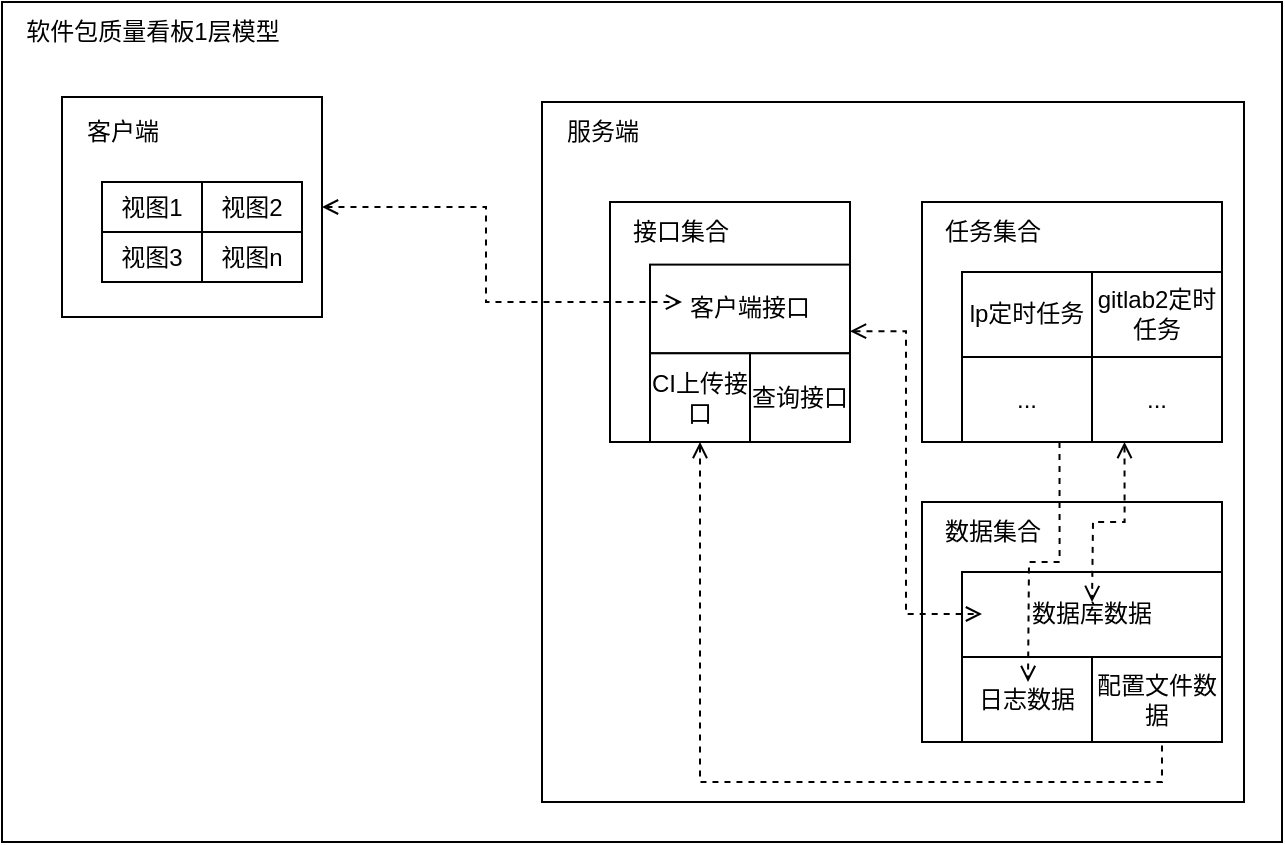 <mxfile version="21.1.1" type="github">
  <diagram name="第 1 页" id="V5MGT1LcOvTkD2tV80Dg">
    <mxGraphModel dx="1434" dy="750" grid="1" gridSize="10" guides="1" tooltips="1" connect="1" arrows="1" fold="1" page="1" pageScale="1" pageWidth="827" pageHeight="1169" math="0" shadow="0">
      <root>
        <mxCell id="0" />
        <mxCell id="1" parent="0" />
        <mxCell id="3_5TaPdsEMKno9aYDD3o-6" value="" style="group" vertex="1" connectable="0" parent="1">
          <mxGeometry x="110" y="110" width="640" height="420" as="geometry" />
        </mxCell>
        <mxCell id="3_5TaPdsEMKno9aYDD3o-7" value="" style="rounded=0;whiteSpace=wrap;html=1;" vertex="1" parent="3_5TaPdsEMKno9aYDD3o-6">
          <mxGeometry width="640" height="420" as="geometry" />
        </mxCell>
        <mxCell id="3_5TaPdsEMKno9aYDD3o-8" value="" style="rounded=0;whiteSpace=wrap;html=1;" vertex="1" parent="3_5TaPdsEMKno9aYDD3o-6">
          <mxGeometry x="30" y="47.5" width="130" height="110" as="geometry" />
        </mxCell>
        <mxCell id="3_5TaPdsEMKno9aYDD3o-9" value="" style="rounded=0;whiteSpace=wrap;html=1;" vertex="1" parent="3_5TaPdsEMKno9aYDD3o-6">
          <mxGeometry x="270" y="50" width="351" height="350" as="geometry" />
        </mxCell>
        <mxCell id="3_5TaPdsEMKno9aYDD3o-10" value="" style="group" vertex="1" connectable="0" parent="3_5TaPdsEMKno9aYDD3o-6">
          <mxGeometry x="304" y="100" width="120" height="120" as="geometry" />
        </mxCell>
        <mxCell id="3_5TaPdsEMKno9aYDD3o-11" value="" style="rounded=0;whiteSpace=wrap;html=1;" vertex="1" parent="3_5TaPdsEMKno9aYDD3o-10">
          <mxGeometry width="120" height="120" as="geometry" />
        </mxCell>
        <mxCell id="3_5TaPdsEMKno9aYDD3o-12" value="客户端接口" style="rounded=0;whiteSpace=wrap;html=1;" vertex="1" parent="3_5TaPdsEMKno9aYDD3o-10">
          <mxGeometry x="20" y="31.304" width="100" height="44.348" as="geometry" />
        </mxCell>
        <mxCell id="3_5TaPdsEMKno9aYDD3o-13" value="CI上传接口" style="rounded=0;whiteSpace=wrap;html=1;" vertex="1" parent="3_5TaPdsEMKno9aYDD3o-10">
          <mxGeometry x="20" y="75.652" width="50" height="44.348" as="geometry" />
        </mxCell>
        <mxCell id="3_5TaPdsEMKno9aYDD3o-14" value="查询接口" style="rounded=0;whiteSpace=wrap;html=1;" vertex="1" parent="3_5TaPdsEMKno9aYDD3o-10">
          <mxGeometry x="70" y="75.652" width="50" height="44.348" as="geometry" />
        </mxCell>
        <mxCell id="3_5TaPdsEMKno9aYDD3o-15" value="接口集合" style="text;html=1;align=center;verticalAlign=middle;resizable=0;points=[];autosize=1;strokeColor=none;fillColor=none;" vertex="1" parent="3_5TaPdsEMKno9aYDD3o-10">
          <mxGeometry width="70" height="30" as="geometry" />
        </mxCell>
        <mxCell id="3_5TaPdsEMKno9aYDD3o-16" value="" style="group" vertex="1" connectable="0" parent="3_5TaPdsEMKno9aYDD3o-6">
          <mxGeometry x="460" y="100" width="150" height="120" as="geometry" />
        </mxCell>
        <mxCell id="3_5TaPdsEMKno9aYDD3o-17" value="" style="rounded=0;whiteSpace=wrap;html=1;" vertex="1" parent="3_5TaPdsEMKno9aYDD3o-16">
          <mxGeometry width="150" height="120" as="geometry" />
        </mxCell>
        <mxCell id="3_5TaPdsEMKno9aYDD3o-18" value="..." style="rounded=0;whiteSpace=wrap;html=1;" vertex="1" parent="3_5TaPdsEMKno9aYDD3o-16">
          <mxGeometry x="20" y="77.5" width="65" height="42.5" as="geometry" />
        </mxCell>
        <mxCell id="3_5TaPdsEMKno9aYDD3o-19" value="..." style="rounded=0;whiteSpace=wrap;html=1;" vertex="1" parent="3_5TaPdsEMKno9aYDD3o-16">
          <mxGeometry x="85" y="77.5" width="65" height="42.5" as="geometry" />
        </mxCell>
        <mxCell id="3_5TaPdsEMKno9aYDD3o-20" value="lp定时任务" style="rounded=0;whiteSpace=wrap;html=1;" vertex="1" parent="3_5TaPdsEMKno9aYDD3o-16">
          <mxGeometry x="20" y="35" width="65" height="42.5" as="geometry" />
        </mxCell>
        <mxCell id="3_5TaPdsEMKno9aYDD3o-21" value="gitlab2定时任务" style="rounded=0;whiteSpace=wrap;html=1;" vertex="1" parent="3_5TaPdsEMKno9aYDD3o-16">
          <mxGeometry x="85" y="35" width="65" height="42.5" as="geometry" />
        </mxCell>
        <mxCell id="3_5TaPdsEMKno9aYDD3o-22" value="任务集合" style="text;html=1;align=center;verticalAlign=middle;resizable=0;points=[];autosize=1;strokeColor=none;fillColor=none;" vertex="1" parent="3_5TaPdsEMKno9aYDD3o-16">
          <mxGeometry width="70" height="30" as="geometry" />
        </mxCell>
        <mxCell id="3_5TaPdsEMKno9aYDD3o-23" value="" style="group" vertex="1" connectable="0" parent="3_5TaPdsEMKno9aYDD3o-6">
          <mxGeometry x="460" y="250" width="150" height="120" as="geometry" />
        </mxCell>
        <mxCell id="3_5TaPdsEMKno9aYDD3o-24" value="" style="rounded=0;whiteSpace=wrap;html=1;" vertex="1" parent="3_5TaPdsEMKno9aYDD3o-23">
          <mxGeometry width="150" height="120" as="geometry" />
        </mxCell>
        <mxCell id="3_5TaPdsEMKno9aYDD3o-25" value="日志数据" style="rounded=0;whiteSpace=wrap;html=1;" vertex="1" parent="3_5TaPdsEMKno9aYDD3o-23">
          <mxGeometry x="20" y="77.5" width="65" height="42.5" as="geometry" />
        </mxCell>
        <mxCell id="3_5TaPdsEMKno9aYDD3o-26" value="配置文件数据" style="rounded=0;whiteSpace=wrap;html=1;" vertex="1" parent="3_5TaPdsEMKno9aYDD3o-23">
          <mxGeometry x="85" y="77.5" width="65" height="42.5" as="geometry" />
        </mxCell>
        <mxCell id="3_5TaPdsEMKno9aYDD3o-27" value="数据库数据" style="rounded=0;whiteSpace=wrap;html=1;" vertex="1" parent="3_5TaPdsEMKno9aYDD3o-23">
          <mxGeometry x="20" y="35" width="130" height="42.5" as="geometry" />
        </mxCell>
        <mxCell id="3_5TaPdsEMKno9aYDD3o-28" value="数据集合" style="text;html=1;align=center;verticalAlign=middle;resizable=0;points=[];autosize=1;strokeColor=none;fillColor=none;" vertex="1" parent="3_5TaPdsEMKno9aYDD3o-23">
          <mxGeometry width="70" height="30" as="geometry" />
        </mxCell>
        <mxCell id="3_5TaPdsEMKno9aYDD3o-29" value="服务端" style="text;html=1;align=center;verticalAlign=middle;resizable=0;points=[];autosize=1;strokeColor=none;fillColor=none;" vertex="1" parent="3_5TaPdsEMKno9aYDD3o-6">
          <mxGeometry x="270" y="50" width="60" height="30" as="geometry" />
        </mxCell>
        <mxCell id="3_5TaPdsEMKno9aYDD3o-30" style="edgeStyle=orthogonalEdgeStyle;rounded=0;orthogonalLoop=1;jettySize=auto;html=1;exitX=1;exitY=0.75;exitDx=0;exitDy=0;endArrow=open;endFill=0;startArrow=open;startFill=0;dashed=1;" edge="1" parent="3_5TaPdsEMKno9aYDD3o-6" source="3_5TaPdsEMKno9aYDD3o-12">
          <mxGeometry relative="1" as="geometry">
            <mxPoint x="490" y="306" as="targetPoint" />
            <Array as="points">
              <mxPoint x="452" y="165" />
              <mxPoint x="452" y="306" />
            </Array>
          </mxGeometry>
        </mxCell>
        <mxCell id="3_5TaPdsEMKno9aYDD3o-31" style="edgeStyle=orthogonalEdgeStyle;rounded=0;orthogonalLoop=1;jettySize=auto;html=1;exitX=0.75;exitY=1;exitDx=0;exitDy=0;endArrow=open;endFill=0;dashed=1;" edge="1" parent="3_5TaPdsEMKno9aYDD3o-6" source="3_5TaPdsEMKno9aYDD3o-18">
          <mxGeometry relative="1" as="geometry">
            <mxPoint x="513" y="340" as="targetPoint" />
          </mxGeometry>
        </mxCell>
        <mxCell id="3_5TaPdsEMKno9aYDD3o-32" style="edgeStyle=orthogonalEdgeStyle;rounded=0;orthogonalLoop=1;jettySize=auto;html=1;exitX=0.25;exitY=1;exitDx=0;exitDy=0;startArrow=open;startFill=0;endArrow=open;endFill=0;dashed=1;" edge="1" parent="3_5TaPdsEMKno9aYDD3o-6" source="3_5TaPdsEMKno9aYDD3o-19">
          <mxGeometry relative="1" as="geometry">
            <mxPoint x="545" y="300" as="targetPoint" />
          </mxGeometry>
        </mxCell>
        <mxCell id="3_5TaPdsEMKno9aYDD3o-33" value="视图1" style="rounded=0;whiteSpace=wrap;html=1;" vertex="1" parent="3_5TaPdsEMKno9aYDD3o-6">
          <mxGeometry x="50" y="90" width="50" height="25" as="geometry" />
        </mxCell>
        <mxCell id="3_5TaPdsEMKno9aYDD3o-34" value="视图2" style="rounded=0;whiteSpace=wrap;html=1;" vertex="1" parent="3_5TaPdsEMKno9aYDD3o-6">
          <mxGeometry x="100" y="90" width="50" height="25" as="geometry" />
        </mxCell>
        <mxCell id="3_5TaPdsEMKno9aYDD3o-35" value="视图3" style="rounded=0;whiteSpace=wrap;html=1;" vertex="1" parent="3_5TaPdsEMKno9aYDD3o-6">
          <mxGeometry x="50" y="115" width="50" height="25" as="geometry" />
        </mxCell>
        <mxCell id="3_5TaPdsEMKno9aYDD3o-36" value="视图n" style="rounded=0;whiteSpace=wrap;html=1;" vertex="1" parent="3_5TaPdsEMKno9aYDD3o-6">
          <mxGeometry x="100" y="115" width="50" height="25" as="geometry" />
        </mxCell>
        <mxCell id="3_5TaPdsEMKno9aYDD3o-37" style="edgeStyle=orthogonalEdgeStyle;rounded=0;orthogonalLoop=1;jettySize=auto;html=1;exitX=0.5;exitY=1;exitDx=0;exitDy=0;dashed=1;startArrow=open;startFill=0;endArrow=none;endFill=0;" edge="1" parent="3_5TaPdsEMKno9aYDD3o-6" source="3_5TaPdsEMKno9aYDD3o-13">
          <mxGeometry relative="1" as="geometry">
            <mxPoint x="580" y="370" as="targetPoint" />
            <Array as="points">
              <mxPoint x="349" y="390" />
              <mxPoint x="580" y="390" />
            </Array>
          </mxGeometry>
        </mxCell>
        <mxCell id="3_5TaPdsEMKno9aYDD3o-38" value="客户端" style="text;html=1;align=center;verticalAlign=middle;resizable=0;points=[];autosize=1;strokeColor=none;fillColor=none;" vertex="1" parent="3_5TaPdsEMKno9aYDD3o-6">
          <mxGeometry x="30" y="50" width="60" height="30" as="geometry" />
        </mxCell>
        <mxCell id="3_5TaPdsEMKno9aYDD3o-39" style="edgeStyle=orthogonalEdgeStyle;rounded=0;orthogonalLoop=1;jettySize=auto;html=1;exitX=1;exitY=0.5;exitDx=0;exitDy=0;entryX=0.16;entryY=0.422;entryDx=0;entryDy=0;entryPerimeter=0;dashed=1;startArrow=open;startFill=0;endArrow=open;endFill=0;" edge="1" parent="3_5TaPdsEMKno9aYDD3o-6" source="3_5TaPdsEMKno9aYDD3o-8" target="3_5TaPdsEMKno9aYDD3o-12">
          <mxGeometry relative="1" as="geometry" />
        </mxCell>
        <mxCell id="3_5TaPdsEMKno9aYDD3o-40" value="软件包质量看板1层模型" style="text;html=1;align=center;verticalAlign=middle;resizable=0;points=[];autosize=1;strokeColor=none;fillColor=none;" vertex="1" parent="3_5TaPdsEMKno9aYDD3o-6">
          <mxGeometry width="150" height="30" as="geometry" />
        </mxCell>
      </root>
    </mxGraphModel>
  </diagram>
</mxfile>
